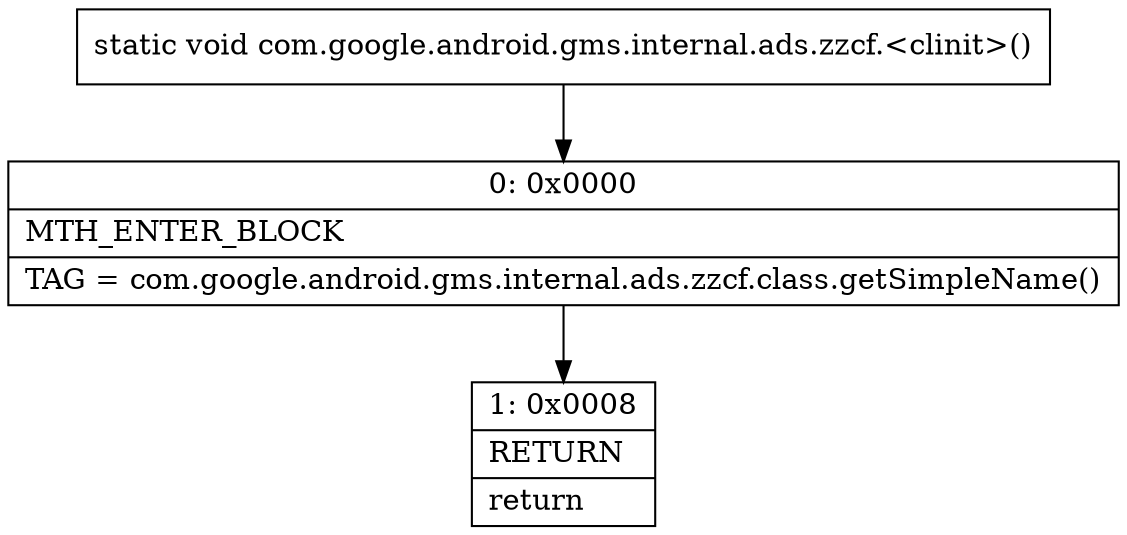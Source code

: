 digraph "CFG forcom.google.android.gms.internal.ads.zzcf.\<clinit\>()V" {
Node_0 [shape=record,label="{0\:\ 0x0000|MTH_ENTER_BLOCK\l|TAG = com.google.android.gms.internal.ads.zzcf.class.getSimpleName()\l}"];
Node_1 [shape=record,label="{1\:\ 0x0008|RETURN\l|return\l}"];
MethodNode[shape=record,label="{static void com.google.android.gms.internal.ads.zzcf.\<clinit\>() }"];
MethodNode -> Node_0;
Node_0 -> Node_1;
}


